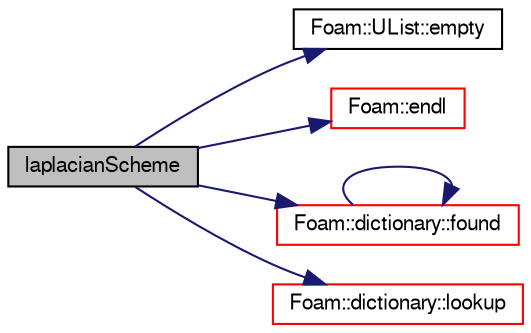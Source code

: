 digraph "laplacianScheme"
{
  bgcolor="transparent";
  edge [fontname="FreeSans",fontsize="10",labelfontname="FreeSans",labelfontsize="10"];
  node [fontname="FreeSans",fontsize="10",shape=record];
  rankdir="LR";
  Node4466 [label="laplacianScheme",height=0.2,width=0.4,color="black", fillcolor="grey75", style="filled", fontcolor="black"];
  Node4466 -> Node4467 [color="midnightblue",fontsize="10",style="solid",fontname="FreeSans"];
  Node4467 [label="Foam::UList::empty",height=0.2,width=0.4,color="black",URL="$a25698.html#a644718bb2fb240de962dc3c9a1fdf0dc",tooltip="Return true if the UList is empty (ie, size() is zero). "];
  Node4466 -> Node4468 [color="midnightblue",fontsize="10",style="solid",fontname="FreeSans"];
  Node4468 [label="Foam::endl",height=0.2,width=0.4,color="red",URL="$a21124.html#a2db8fe02a0d3909e9351bb4275b23ce4",tooltip="Add newline and flush stream. "];
  Node4466 -> Node4470 [color="midnightblue",fontsize="10",style="solid",fontname="FreeSans"];
  Node4470 [label="Foam::dictionary::found",height=0.2,width=0.4,color="red",URL="$a26014.html#adcd3d5d43253006ef145e56b43025d28",tooltip="Search dictionary for given keyword. "];
  Node4470 -> Node4470 [color="midnightblue",fontsize="10",style="solid",fontname="FreeSans"];
  Node4466 -> Node4472 [color="midnightblue",fontsize="10",style="solid",fontname="FreeSans"];
  Node4472 [label="Foam::dictionary::lookup",height=0.2,width=0.4,color="red",URL="$a26014.html#a6a0727fa523e48977e27348663def509",tooltip="Find and return an entry data stream. "];
}
